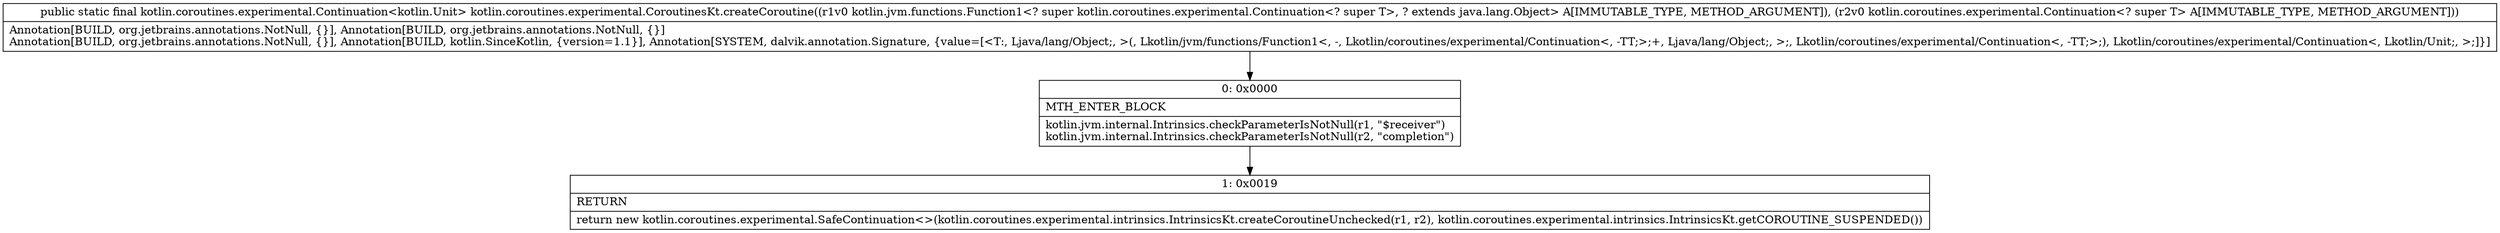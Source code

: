 digraph "CFG forkotlin.coroutines.experimental.CoroutinesKt.createCoroutine(Lkotlin\/jvm\/functions\/Function1;Lkotlin\/coroutines\/experimental\/Continuation;)Lkotlin\/coroutines\/experimental\/Continuation;" {
Node_0 [shape=record,label="{0\:\ 0x0000|MTH_ENTER_BLOCK\l|kotlin.jvm.internal.Intrinsics.checkParameterIsNotNull(r1, \"$receiver\")\lkotlin.jvm.internal.Intrinsics.checkParameterIsNotNull(r2, \"completion\")\l}"];
Node_1 [shape=record,label="{1\:\ 0x0019|RETURN\l|return new kotlin.coroutines.experimental.SafeContinuation\<\>(kotlin.coroutines.experimental.intrinsics.IntrinsicsKt.createCoroutineUnchecked(r1, r2), kotlin.coroutines.experimental.intrinsics.IntrinsicsKt.getCOROUTINE_SUSPENDED())\l}"];
MethodNode[shape=record,label="{public static final kotlin.coroutines.experimental.Continuation\<kotlin.Unit\> kotlin.coroutines.experimental.CoroutinesKt.createCoroutine((r1v0 kotlin.jvm.functions.Function1\<? super kotlin.coroutines.experimental.Continuation\<? super T\>, ? extends java.lang.Object\> A[IMMUTABLE_TYPE, METHOD_ARGUMENT]), (r2v0 kotlin.coroutines.experimental.Continuation\<? super T\> A[IMMUTABLE_TYPE, METHOD_ARGUMENT]))  | Annotation[BUILD, org.jetbrains.annotations.NotNull, \{\}], Annotation[BUILD, org.jetbrains.annotations.NotNull, \{\}]\lAnnotation[BUILD, org.jetbrains.annotations.NotNull, \{\}], Annotation[BUILD, kotlin.SinceKotlin, \{version=1.1\}], Annotation[SYSTEM, dalvik.annotation.Signature, \{value=[\<T:, Ljava\/lang\/Object;, \>(, Lkotlin\/jvm\/functions\/Function1\<, \-, Lkotlin\/coroutines\/experimental\/Continuation\<, \-TT;\>;+, Ljava\/lang\/Object;, \>;, Lkotlin\/coroutines\/experimental\/Continuation\<, \-TT;\>;), Lkotlin\/coroutines\/experimental\/Continuation\<, Lkotlin\/Unit;, \>;]\}]\l}"];
MethodNode -> Node_0;
Node_0 -> Node_1;
}

